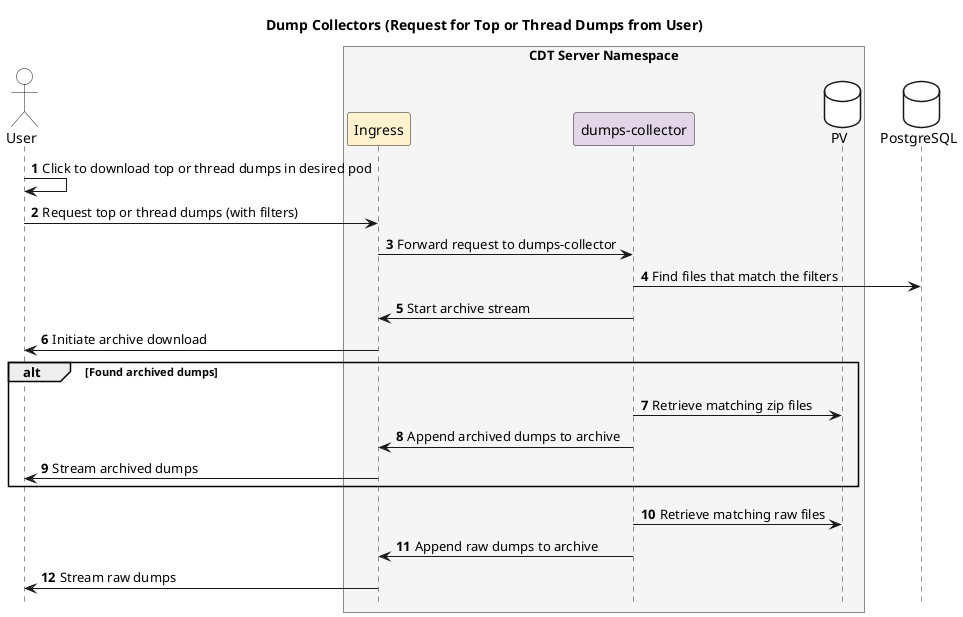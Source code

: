 @startuml top-th-request-from-user

!pragma teoz true
autonumber
hide footbox

title Dump Collectors (Request for Top or Thread Dumps from User)

actor "User" as user #White

box "CDT Server Namespace" #F5F5F5
    participant "Ingress" as ingress #FFF2CC
    participant "dumps-collector" as dumpCollector #E1D5E7
    database "PV" as pv #white
end box

database "PostgreSQL" as postgreSQL #white

user -> user: Click to download top or thread dumps in desired pod
user -> ingress: Request top or thread dumps (with filters)
ingress -> dumpCollector: Forward request to dumps-collector
dumpCollector -> postgreSQL: Find files that match the filters

dumpCollector -> ingress: Start archive stream
ingress -> user: Initiate archive download

alt Found archived dumps
    dumpCollector -> pv: Retrieve matching zip files
    dumpCollector -> ingress: Append archived dumps to archive
    ingress -> user: Stream archived dumps
end

dumpCollector -> pv: Retrieve matching raw files
dumpCollector -> ingress: Append raw dumps to archive
ingress -> user: Stream raw dumps

@enduml